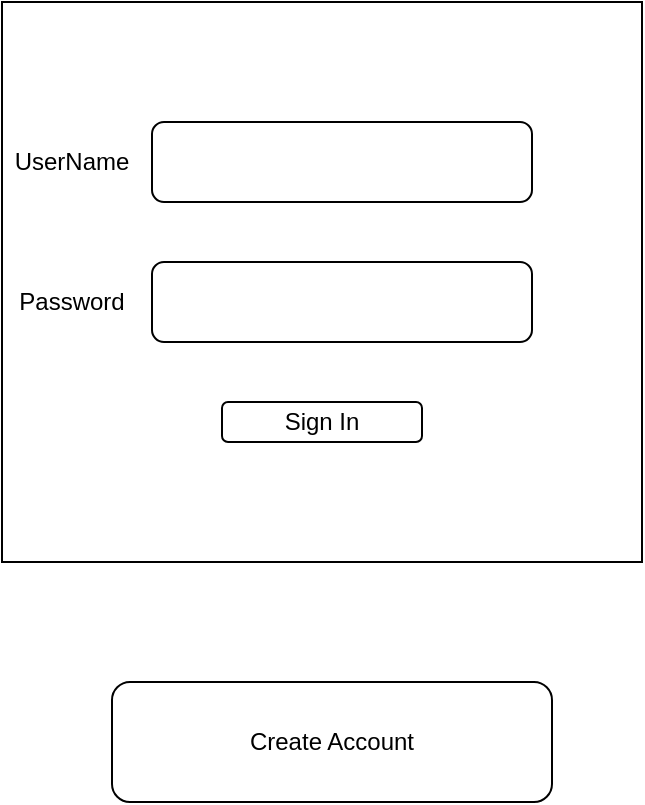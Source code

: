 <mxfile version="15.3.5" type="github"><diagram id="hy0WBFtYW8wNSn-g8Psr" name="Page-1"><mxGraphModel dx="835" dy="1088" grid="1" gridSize="10" guides="1" tooltips="1" connect="1" arrows="1" fold="1" page="1" pageScale="1" pageWidth="850" pageHeight="1100" math="0" shadow="0"><root><mxCell id="0"/><mxCell id="1" parent="0"/><mxCell id="xWg4mS6m1rnhKUPwFQIF-1" value="" style="rounded=0;whiteSpace=wrap;html=1;hachureGap=4;pointerEvents=0;" vertex="1" parent="1"><mxGeometry x="265" y="330" width="320" height="280" as="geometry"/></mxCell><mxCell id="xWg4mS6m1rnhKUPwFQIF-3" value="UserName" style="text;html=1;strokeColor=none;fillColor=none;align=center;verticalAlign=middle;whiteSpace=wrap;rounded=0;hachureGap=4;pointerEvents=0;" vertex="1" parent="1"><mxGeometry x="280" y="400" width="40" height="20" as="geometry"/></mxCell><mxCell id="xWg4mS6m1rnhKUPwFQIF-4" value="" style="rounded=1;whiteSpace=wrap;html=1;hachureGap=4;pointerEvents=0;" vertex="1" parent="1"><mxGeometry x="340" y="390" width="190" height="40" as="geometry"/></mxCell><mxCell id="xWg4mS6m1rnhKUPwFQIF-5" value="" style="rounded=1;whiteSpace=wrap;html=1;hachureGap=4;pointerEvents=0;" vertex="1" parent="1"><mxGeometry x="340" y="460" width="190" height="40" as="geometry"/></mxCell><mxCell id="xWg4mS6m1rnhKUPwFQIF-6" value="Password" style="text;html=1;strokeColor=none;fillColor=none;align=center;verticalAlign=middle;whiteSpace=wrap;rounded=0;hachureGap=4;pointerEvents=0;" vertex="1" parent="1"><mxGeometry x="280" y="470" width="40" height="20" as="geometry"/></mxCell><mxCell id="xWg4mS6m1rnhKUPwFQIF-8" value="Sign In" style="rounded=1;whiteSpace=wrap;html=1;hachureGap=4;pointerEvents=0;" vertex="1" parent="1"><mxGeometry x="375" y="530" width="100" height="20" as="geometry"/></mxCell><mxCell id="xWg4mS6m1rnhKUPwFQIF-9" value="Create Account" style="rounded=1;whiteSpace=wrap;html=1;hachureGap=4;pointerEvents=0;" vertex="1" parent="1"><mxGeometry x="320" y="670" width="220" height="60" as="geometry"/></mxCell></root></mxGraphModel></diagram></mxfile>